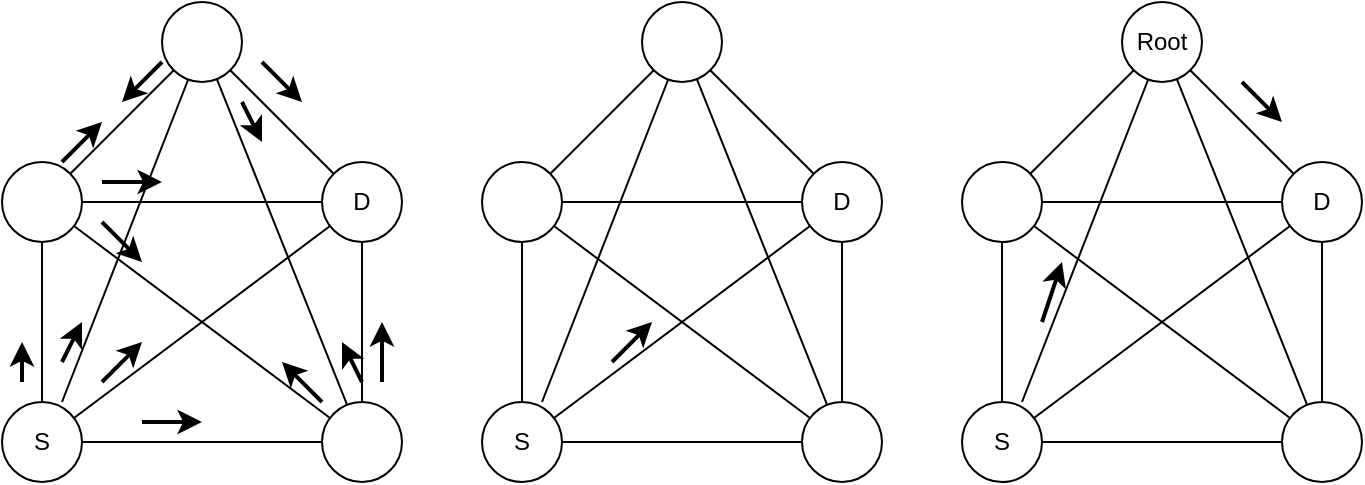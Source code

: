 <mxfile version="16.1.2" type="device"><diagram id="oouUGRGMKoHyqvcbHKaO" name="Page-1"><mxGraphModel dx="773" dy="502" grid="1" gridSize="10" guides="1" tooltips="1" connect="1" arrows="1" fold="1" page="1" pageScale="1" pageWidth="850" pageHeight="1100" math="0" shadow="0"><root><mxCell id="0"/><mxCell id="1" parent="0"/><mxCell id="Gkq1UOUYQO7RcTmai6mp-1" value="" style="ellipse;whiteSpace=wrap;html=1;aspect=fixed;" vertex="1" parent="1"><mxGeometry x="200" y="200" width="40" height="40" as="geometry"/></mxCell><mxCell id="Gkq1UOUYQO7RcTmai6mp-2" value="D" style="ellipse;whiteSpace=wrap;html=1;aspect=fixed;" vertex="1" parent="1"><mxGeometry x="280" y="280" width="40" height="40" as="geometry"/></mxCell><mxCell id="Gkq1UOUYQO7RcTmai6mp-3" value="" style="ellipse;whiteSpace=wrap;html=1;aspect=fixed;" vertex="1" parent="1"><mxGeometry x="280" y="400" width="40" height="40" as="geometry"/></mxCell><mxCell id="Gkq1UOUYQO7RcTmai6mp-4" value="S" style="ellipse;whiteSpace=wrap;html=1;aspect=fixed;" vertex="1" parent="1"><mxGeometry x="120" y="400" width="40" height="40" as="geometry"/></mxCell><mxCell id="Gkq1UOUYQO7RcTmai6mp-5" value="" style="ellipse;whiteSpace=wrap;html=1;aspect=fixed;" vertex="1" parent="1"><mxGeometry x="120" y="280" width="40" height="40" as="geometry"/></mxCell><mxCell id="Gkq1UOUYQO7RcTmai6mp-7" value="" style="endArrow=none;html=1;rounded=0;" edge="1" parent="1" source="Gkq1UOUYQO7RcTmai6mp-5" target="Gkq1UOUYQO7RcTmai6mp-1"><mxGeometry width="50" height="50" relative="1" as="geometry"><mxPoint x="150" y="280" as="sourcePoint"/><mxPoint x="200" y="230" as="targetPoint"/></mxGeometry></mxCell><mxCell id="Gkq1UOUYQO7RcTmai6mp-8" value="" style="endArrow=none;html=1;rounded=0;" edge="1" parent="1" source="Gkq1UOUYQO7RcTmai6mp-5" target="Gkq1UOUYQO7RcTmai6mp-4"><mxGeometry width="50" height="50" relative="1" as="geometry"><mxPoint x="164.142" y="295.858" as="sourcePoint"/><mxPoint x="215.858" y="244.142" as="targetPoint"/></mxGeometry></mxCell><mxCell id="Gkq1UOUYQO7RcTmai6mp-9" value="" style="endArrow=none;html=1;rounded=0;" edge="1" parent="1" source="Gkq1UOUYQO7RcTmai6mp-5" target="Gkq1UOUYQO7RcTmai6mp-3"><mxGeometry width="50" height="50" relative="1" as="geometry"><mxPoint x="174.142" y="305.858" as="sourcePoint"/><mxPoint x="225.858" y="254.142" as="targetPoint"/></mxGeometry></mxCell><mxCell id="Gkq1UOUYQO7RcTmai6mp-10" value="" style="endArrow=none;html=1;rounded=0;" edge="1" parent="1" source="Gkq1UOUYQO7RcTmai6mp-5" target="Gkq1UOUYQO7RcTmai6mp-2"><mxGeometry width="50" height="50" relative="1" as="geometry"><mxPoint x="184.142" y="315.858" as="sourcePoint"/><mxPoint x="235.858" y="264.142" as="targetPoint"/></mxGeometry></mxCell><mxCell id="Gkq1UOUYQO7RcTmai6mp-11" value="" style="endArrow=none;html=1;rounded=0;" edge="1" parent="1" source="Gkq1UOUYQO7RcTmai6mp-4" target="Gkq1UOUYQO7RcTmai6mp-3"><mxGeometry width="50" height="50" relative="1" as="geometry"><mxPoint x="194.142" y="325.858" as="sourcePoint"/><mxPoint x="245.858" y="274.142" as="targetPoint"/></mxGeometry></mxCell><mxCell id="Gkq1UOUYQO7RcTmai6mp-12" value="" style="endArrow=none;html=1;rounded=0;" edge="1" parent="1" source="Gkq1UOUYQO7RcTmai6mp-4" target="Gkq1UOUYQO7RcTmai6mp-2"><mxGeometry width="50" height="50" relative="1" as="geometry"><mxPoint x="204.142" y="335.858" as="sourcePoint"/><mxPoint x="255.858" y="284.142" as="targetPoint"/></mxGeometry></mxCell><mxCell id="Gkq1UOUYQO7RcTmai6mp-13" value="" style="endArrow=none;html=1;rounded=0;" edge="1" parent="1" source="Gkq1UOUYQO7RcTmai6mp-1" target="Gkq1UOUYQO7RcTmai6mp-2"><mxGeometry width="50" height="50" relative="1" as="geometry"><mxPoint x="214.142" y="345.858" as="sourcePoint"/><mxPoint x="265.858" y="294.142" as="targetPoint"/></mxGeometry></mxCell><mxCell id="Gkq1UOUYQO7RcTmai6mp-14" value="" style="endArrow=none;html=1;rounded=0;" edge="1" parent="1" source="Gkq1UOUYQO7RcTmai6mp-3" target="Gkq1UOUYQO7RcTmai6mp-2"><mxGeometry width="50" height="50" relative="1" as="geometry"><mxPoint x="224.142" y="355.858" as="sourcePoint"/><mxPoint x="275.858" y="304.142" as="targetPoint"/></mxGeometry></mxCell><mxCell id="Gkq1UOUYQO7RcTmai6mp-15" value="" style="endArrow=none;html=1;rounded=0;entryX=0.325;entryY=0.975;entryDx=0;entryDy=0;entryPerimeter=0;" edge="1" parent="1" target="Gkq1UOUYQO7RcTmai6mp-1"><mxGeometry width="50" height="50" relative="1" as="geometry"><mxPoint x="150" y="400" as="sourcePoint"/><mxPoint x="220" y="240" as="targetPoint"/></mxGeometry></mxCell><mxCell id="Gkq1UOUYQO7RcTmai6mp-16" value="" style="endArrow=none;html=1;rounded=0;" edge="1" parent="1" source="Gkq1UOUYQO7RcTmai6mp-3" target="Gkq1UOUYQO7RcTmai6mp-1"><mxGeometry width="50" height="50" relative="1" as="geometry"><mxPoint x="244.142" y="375.858" as="sourcePoint"/><mxPoint x="295.858" y="324.142" as="targetPoint"/></mxGeometry></mxCell><mxCell id="Gkq1UOUYQO7RcTmai6mp-102" value="" style="ellipse;whiteSpace=wrap;html=1;aspect=fixed;" vertex="1" parent="1"><mxGeometry x="440" y="200" width="40" height="40" as="geometry"/></mxCell><mxCell id="Gkq1UOUYQO7RcTmai6mp-103" value="D" style="ellipse;whiteSpace=wrap;html=1;aspect=fixed;" vertex="1" parent="1"><mxGeometry x="520" y="280" width="40" height="40" as="geometry"/></mxCell><mxCell id="Gkq1UOUYQO7RcTmai6mp-104" value="" style="ellipse;whiteSpace=wrap;html=1;aspect=fixed;" vertex="1" parent="1"><mxGeometry x="520" y="400" width="40" height="40" as="geometry"/></mxCell><mxCell id="Gkq1UOUYQO7RcTmai6mp-105" value="S" style="ellipse;whiteSpace=wrap;html=1;aspect=fixed;" vertex="1" parent="1"><mxGeometry x="360" y="400" width="40" height="40" as="geometry"/></mxCell><mxCell id="Gkq1UOUYQO7RcTmai6mp-106" value="" style="ellipse;whiteSpace=wrap;html=1;aspect=fixed;" vertex="1" parent="1"><mxGeometry x="360" y="280" width="40" height="40" as="geometry"/></mxCell><mxCell id="Gkq1UOUYQO7RcTmai6mp-107" value="" style="endArrow=none;html=1;rounded=0;" edge="1" parent="1" source="Gkq1UOUYQO7RcTmai6mp-106" target="Gkq1UOUYQO7RcTmai6mp-102"><mxGeometry width="50" height="50" relative="1" as="geometry"><mxPoint x="390" y="280" as="sourcePoint"/><mxPoint x="440" y="230" as="targetPoint"/></mxGeometry></mxCell><mxCell id="Gkq1UOUYQO7RcTmai6mp-108" value="" style="endArrow=none;html=1;rounded=0;" edge="1" parent="1" source="Gkq1UOUYQO7RcTmai6mp-106" target="Gkq1UOUYQO7RcTmai6mp-105"><mxGeometry width="50" height="50" relative="1" as="geometry"><mxPoint x="404.142" y="295.858" as="sourcePoint"/><mxPoint x="455.858" y="244.142" as="targetPoint"/></mxGeometry></mxCell><mxCell id="Gkq1UOUYQO7RcTmai6mp-109" value="" style="endArrow=none;html=1;rounded=0;" edge="1" parent="1" source="Gkq1UOUYQO7RcTmai6mp-106" target="Gkq1UOUYQO7RcTmai6mp-104"><mxGeometry width="50" height="50" relative="1" as="geometry"><mxPoint x="414.142" y="305.858" as="sourcePoint"/><mxPoint x="465.858" y="254.142" as="targetPoint"/></mxGeometry></mxCell><mxCell id="Gkq1UOUYQO7RcTmai6mp-110" value="" style="endArrow=none;html=1;rounded=0;" edge="1" parent="1" source="Gkq1UOUYQO7RcTmai6mp-106" target="Gkq1UOUYQO7RcTmai6mp-103"><mxGeometry width="50" height="50" relative="1" as="geometry"><mxPoint x="424.142" y="315.858" as="sourcePoint"/><mxPoint x="475.858" y="264.142" as="targetPoint"/></mxGeometry></mxCell><mxCell id="Gkq1UOUYQO7RcTmai6mp-111" value="" style="endArrow=none;html=1;rounded=0;" edge="1" parent="1" source="Gkq1UOUYQO7RcTmai6mp-105" target="Gkq1UOUYQO7RcTmai6mp-104"><mxGeometry width="50" height="50" relative="1" as="geometry"><mxPoint x="434.142" y="325.858" as="sourcePoint"/><mxPoint x="485.858" y="274.142" as="targetPoint"/></mxGeometry></mxCell><mxCell id="Gkq1UOUYQO7RcTmai6mp-112" value="" style="endArrow=none;html=1;rounded=0;" edge="1" parent="1" source="Gkq1UOUYQO7RcTmai6mp-105" target="Gkq1UOUYQO7RcTmai6mp-103"><mxGeometry width="50" height="50" relative="1" as="geometry"><mxPoint x="444.142" y="335.858" as="sourcePoint"/><mxPoint x="495.858" y="284.142" as="targetPoint"/></mxGeometry></mxCell><mxCell id="Gkq1UOUYQO7RcTmai6mp-113" value="" style="endArrow=none;html=1;rounded=0;" edge="1" parent="1" source="Gkq1UOUYQO7RcTmai6mp-102" target="Gkq1UOUYQO7RcTmai6mp-103"><mxGeometry width="50" height="50" relative="1" as="geometry"><mxPoint x="454.142" y="345.858" as="sourcePoint"/><mxPoint x="505.858" y="294.142" as="targetPoint"/></mxGeometry></mxCell><mxCell id="Gkq1UOUYQO7RcTmai6mp-114" value="" style="endArrow=none;html=1;rounded=0;" edge="1" parent="1" source="Gkq1UOUYQO7RcTmai6mp-104" target="Gkq1UOUYQO7RcTmai6mp-103"><mxGeometry width="50" height="50" relative="1" as="geometry"><mxPoint x="464.142" y="355.858" as="sourcePoint"/><mxPoint x="515.858" y="304.142" as="targetPoint"/></mxGeometry></mxCell><mxCell id="Gkq1UOUYQO7RcTmai6mp-115" value="" style="endArrow=none;html=1;rounded=0;entryX=0.325;entryY=0.975;entryDx=0;entryDy=0;entryPerimeter=0;" edge="1" parent="1" target="Gkq1UOUYQO7RcTmai6mp-102"><mxGeometry width="50" height="50" relative="1" as="geometry"><mxPoint x="390" y="400" as="sourcePoint"/><mxPoint x="460" y="240" as="targetPoint"/></mxGeometry></mxCell><mxCell id="Gkq1UOUYQO7RcTmai6mp-116" value="" style="endArrow=none;html=1;rounded=0;" edge="1" parent="1" source="Gkq1UOUYQO7RcTmai6mp-104" target="Gkq1UOUYQO7RcTmai6mp-102"><mxGeometry width="50" height="50" relative="1" as="geometry"><mxPoint x="484.142" y="375.858" as="sourcePoint"/><mxPoint x="535.858" y="324.142" as="targetPoint"/></mxGeometry></mxCell><mxCell id="Gkq1UOUYQO7RcTmai6mp-117" value="" style="endArrow=classic;html=1;rounded=0;strokeColor=#000000;strokeWidth=2;" edge="1" parent="1"><mxGeometry width="50" height="50" relative="1" as="geometry"><mxPoint x="170" y="390" as="sourcePoint"/><mxPoint x="190" y="370" as="targetPoint"/></mxGeometry></mxCell><mxCell id="Gkq1UOUYQO7RcTmai6mp-118" value="" style="endArrow=classic;html=1;rounded=0;strokeColor=#000000;strokeWidth=2;" edge="1" parent="1"><mxGeometry width="50" height="50" relative="1" as="geometry"><mxPoint x="150" y="380" as="sourcePoint"/><mxPoint x="160" y="360" as="targetPoint"/></mxGeometry></mxCell><mxCell id="Gkq1UOUYQO7RcTmai6mp-119" value="" style="endArrow=classic;html=1;rounded=0;strokeColor=#000000;strokeWidth=2;" edge="1" parent="1"><mxGeometry width="50" height="50" relative="1" as="geometry"><mxPoint x="190" y="410" as="sourcePoint"/><mxPoint x="220" y="410" as="targetPoint"/></mxGeometry></mxCell><mxCell id="Gkq1UOUYQO7RcTmai6mp-120" value="" style="endArrow=classic;html=1;rounded=0;strokeColor=#000000;strokeWidth=2;" edge="1" parent="1"><mxGeometry width="50" height="50" relative="1" as="geometry"><mxPoint x="130" y="390" as="sourcePoint"/><mxPoint x="130" y="370" as="targetPoint"/></mxGeometry></mxCell><mxCell id="Gkq1UOUYQO7RcTmai6mp-121" value="" style="endArrow=classic;html=1;rounded=0;strokeColor=#000000;strokeWidth=2;" edge="1" parent="1"><mxGeometry width="50" height="50" relative="1" as="geometry"><mxPoint x="150" y="280" as="sourcePoint"/><mxPoint x="170" y="260" as="targetPoint"/></mxGeometry></mxCell><mxCell id="Gkq1UOUYQO7RcTmai6mp-122" value="" style="endArrow=classic;html=1;rounded=0;strokeColor=#000000;strokeWidth=2;" edge="1" parent="1"><mxGeometry width="50" height="50" relative="1" as="geometry"><mxPoint x="170" y="290" as="sourcePoint"/><mxPoint x="200" y="290" as="targetPoint"/></mxGeometry></mxCell><mxCell id="Gkq1UOUYQO7RcTmai6mp-123" value="" style="endArrow=classic;html=1;rounded=0;strokeColor=#000000;strokeWidth=2;" edge="1" parent="1"><mxGeometry width="50" height="50" relative="1" as="geometry"><mxPoint x="170" y="310" as="sourcePoint"/><mxPoint x="190" y="330" as="targetPoint"/></mxGeometry></mxCell><mxCell id="Gkq1UOUYQO7RcTmai6mp-124" value="" style="endArrow=classic;html=1;rounded=0;strokeColor=#000000;strokeWidth=2;" edge="1" parent="1"><mxGeometry width="50" height="50" relative="1" as="geometry"><mxPoint x="250" y="230" as="sourcePoint"/><mxPoint x="270" y="250" as="targetPoint"/></mxGeometry></mxCell><mxCell id="Gkq1UOUYQO7RcTmai6mp-125" value="" style="endArrow=classic;html=1;rounded=0;strokeColor=#000000;strokeWidth=2;" edge="1" parent="1"><mxGeometry width="50" height="50" relative="1" as="geometry"><mxPoint x="310" y="390" as="sourcePoint"/><mxPoint x="310" y="360" as="targetPoint"/></mxGeometry></mxCell><mxCell id="Gkq1UOUYQO7RcTmai6mp-126" value="" style="endArrow=classic;html=1;rounded=0;strokeColor=#000000;strokeWidth=2;" edge="1" parent="1"><mxGeometry width="50" height="50" relative="1" as="geometry"><mxPoint x="280" y="400" as="sourcePoint"/><mxPoint x="260" y="380" as="targetPoint"/></mxGeometry></mxCell><mxCell id="Gkq1UOUYQO7RcTmai6mp-127" value="" style="endArrow=classic;html=1;rounded=0;strokeColor=#000000;strokeWidth=2;" edge="1" parent="1"><mxGeometry width="50" height="50" relative="1" as="geometry"><mxPoint x="300" y="390" as="sourcePoint"/><mxPoint x="290" y="370" as="targetPoint"/></mxGeometry></mxCell><mxCell id="Gkq1UOUYQO7RcTmai6mp-128" value="" style="endArrow=classic;html=1;rounded=0;strokeColor=#000000;strokeWidth=2;" edge="1" parent="1"><mxGeometry width="50" height="50" relative="1" as="geometry"><mxPoint x="240" y="250" as="sourcePoint"/><mxPoint x="250" y="270" as="targetPoint"/></mxGeometry></mxCell><mxCell id="Gkq1UOUYQO7RcTmai6mp-129" value="" style="endArrow=classic;html=1;rounded=0;strokeColor=#000000;strokeWidth=2;exitX=0;exitY=0.75;exitDx=0;exitDy=0;exitPerimeter=0;" edge="1" parent="1" source="Gkq1UOUYQO7RcTmai6mp-1"><mxGeometry width="50" height="50" relative="1" as="geometry"><mxPoint x="190" y="230" as="sourcePoint"/><mxPoint x="180" y="250" as="targetPoint"/></mxGeometry></mxCell><mxCell id="Gkq1UOUYQO7RcTmai6mp-130" value="" style="endArrow=classic;html=1;rounded=0;strokeColor=#000000;strokeWidth=2;" edge="1" parent="1"><mxGeometry width="50" height="50" relative="1" as="geometry"><mxPoint x="425" y="380" as="sourcePoint"/><mxPoint x="445" y="360" as="targetPoint"/></mxGeometry></mxCell><mxCell id="Gkq1UOUYQO7RcTmai6mp-131" value="Root" style="ellipse;whiteSpace=wrap;html=1;aspect=fixed;" vertex="1" parent="1"><mxGeometry x="680" y="200" width="40" height="40" as="geometry"/></mxCell><mxCell id="Gkq1UOUYQO7RcTmai6mp-132" value="D" style="ellipse;whiteSpace=wrap;html=1;aspect=fixed;" vertex="1" parent="1"><mxGeometry x="760" y="280" width="40" height="40" as="geometry"/></mxCell><mxCell id="Gkq1UOUYQO7RcTmai6mp-133" value="" style="ellipse;whiteSpace=wrap;html=1;aspect=fixed;" vertex="1" parent="1"><mxGeometry x="760" y="400" width="40" height="40" as="geometry"/></mxCell><mxCell id="Gkq1UOUYQO7RcTmai6mp-134" value="S" style="ellipse;whiteSpace=wrap;html=1;aspect=fixed;" vertex="1" parent="1"><mxGeometry x="600" y="400" width="40" height="40" as="geometry"/></mxCell><mxCell id="Gkq1UOUYQO7RcTmai6mp-135" value="" style="ellipse;whiteSpace=wrap;html=1;aspect=fixed;" vertex="1" parent="1"><mxGeometry x="600" y="280" width="40" height="40" as="geometry"/></mxCell><mxCell id="Gkq1UOUYQO7RcTmai6mp-136" value="" style="endArrow=none;html=1;rounded=0;" edge="1" parent="1" source="Gkq1UOUYQO7RcTmai6mp-135" target="Gkq1UOUYQO7RcTmai6mp-131"><mxGeometry width="50" height="50" relative="1" as="geometry"><mxPoint x="630" y="280" as="sourcePoint"/><mxPoint x="680" y="230" as="targetPoint"/></mxGeometry></mxCell><mxCell id="Gkq1UOUYQO7RcTmai6mp-137" value="" style="endArrow=none;html=1;rounded=0;" edge="1" parent="1" source="Gkq1UOUYQO7RcTmai6mp-135" target="Gkq1UOUYQO7RcTmai6mp-134"><mxGeometry width="50" height="50" relative="1" as="geometry"><mxPoint x="644.142" y="295.858" as="sourcePoint"/><mxPoint x="695.858" y="244.142" as="targetPoint"/></mxGeometry></mxCell><mxCell id="Gkq1UOUYQO7RcTmai6mp-138" value="" style="endArrow=none;html=1;rounded=0;" edge="1" parent="1" source="Gkq1UOUYQO7RcTmai6mp-135" target="Gkq1UOUYQO7RcTmai6mp-133"><mxGeometry width="50" height="50" relative="1" as="geometry"><mxPoint x="654.142" y="305.858" as="sourcePoint"/><mxPoint x="705.858" y="254.142" as="targetPoint"/></mxGeometry></mxCell><mxCell id="Gkq1UOUYQO7RcTmai6mp-139" value="" style="endArrow=none;html=1;rounded=0;" edge="1" parent="1" source="Gkq1UOUYQO7RcTmai6mp-135" target="Gkq1UOUYQO7RcTmai6mp-132"><mxGeometry width="50" height="50" relative="1" as="geometry"><mxPoint x="664.142" y="315.858" as="sourcePoint"/><mxPoint x="715.858" y="264.142" as="targetPoint"/></mxGeometry></mxCell><mxCell id="Gkq1UOUYQO7RcTmai6mp-140" value="" style="endArrow=none;html=1;rounded=0;" edge="1" parent="1" source="Gkq1UOUYQO7RcTmai6mp-134" target="Gkq1UOUYQO7RcTmai6mp-133"><mxGeometry width="50" height="50" relative="1" as="geometry"><mxPoint x="674.142" y="325.858" as="sourcePoint"/><mxPoint x="725.858" y="274.142" as="targetPoint"/></mxGeometry></mxCell><mxCell id="Gkq1UOUYQO7RcTmai6mp-141" value="" style="endArrow=none;html=1;rounded=0;" edge="1" parent="1" source="Gkq1UOUYQO7RcTmai6mp-134" target="Gkq1UOUYQO7RcTmai6mp-132"><mxGeometry width="50" height="50" relative="1" as="geometry"><mxPoint x="684.142" y="335.858" as="sourcePoint"/><mxPoint x="735.858" y="284.142" as="targetPoint"/></mxGeometry></mxCell><mxCell id="Gkq1UOUYQO7RcTmai6mp-142" value="" style="endArrow=none;html=1;rounded=0;" edge="1" parent="1" source="Gkq1UOUYQO7RcTmai6mp-131" target="Gkq1UOUYQO7RcTmai6mp-132"><mxGeometry width="50" height="50" relative="1" as="geometry"><mxPoint x="694.142" y="345.858" as="sourcePoint"/><mxPoint x="745.858" y="294.142" as="targetPoint"/></mxGeometry></mxCell><mxCell id="Gkq1UOUYQO7RcTmai6mp-143" value="" style="endArrow=none;html=1;rounded=0;" edge="1" parent="1" source="Gkq1UOUYQO7RcTmai6mp-133" target="Gkq1UOUYQO7RcTmai6mp-132"><mxGeometry width="50" height="50" relative="1" as="geometry"><mxPoint x="704.142" y="355.858" as="sourcePoint"/><mxPoint x="755.858" y="304.142" as="targetPoint"/></mxGeometry></mxCell><mxCell id="Gkq1UOUYQO7RcTmai6mp-144" value="" style="endArrow=none;html=1;rounded=0;entryX=0.325;entryY=0.975;entryDx=0;entryDy=0;entryPerimeter=0;" edge="1" parent="1" target="Gkq1UOUYQO7RcTmai6mp-131"><mxGeometry width="50" height="50" relative="1" as="geometry"><mxPoint x="630" y="400" as="sourcePoint"/><mxPoint x="700" y="240" as="targetPoint"/></mxGeometry></mxCell><mxCell id="Gkq1UOUYQO7RcTmai6mp-145" value="" style="endArrow=none;html=1;rounded=0;" edge="1" parent="1" source="Gkq1UOUYQO7RcTmai6mp-133" target="Gkq1UOUYQO7RcTmai6mp-131"><mxGeometry width="50" height="50" relative="1" as="geometry"><mxPoint x="724.142" y="375.858" as="sourcePoint"/><mxPoint x="775.858" y="324.142" as="targetPoint"/></mxGeometry></mxCell><mxCell id="Gkq1UOUYQO7RcTmai6mp-146" value="" style="endArrow=classic;html=1;rounded=0;strokeColor=#000000;strokeWidth=2;" edge="1" parent="1"><mxGeometry width="50" height="50" relative="1" as="geometry"><mxPoint x="640" y="360" as="sourcePoint"/><mxPoint x="650" y="330" as="targetPoint"/></mxGeometry></mxCell><mxCell id="Gkq1UOUYQO7RcTmai6mp-147" value="" style="endArrow=classic;html=1;rounded=0;strokeColor=#000000;strokeWidth=2;" edge="1" parent="1"><mxGeometry width="50" height="50" relative="1" as="geometry"><mxPoint x="740" y="240" as="sourcePoint"/><mxPoint x="760" y="260" as="targetPoint"/></mxGeometry></mxCell></root></mxGraphModel></diagram></mxfile>